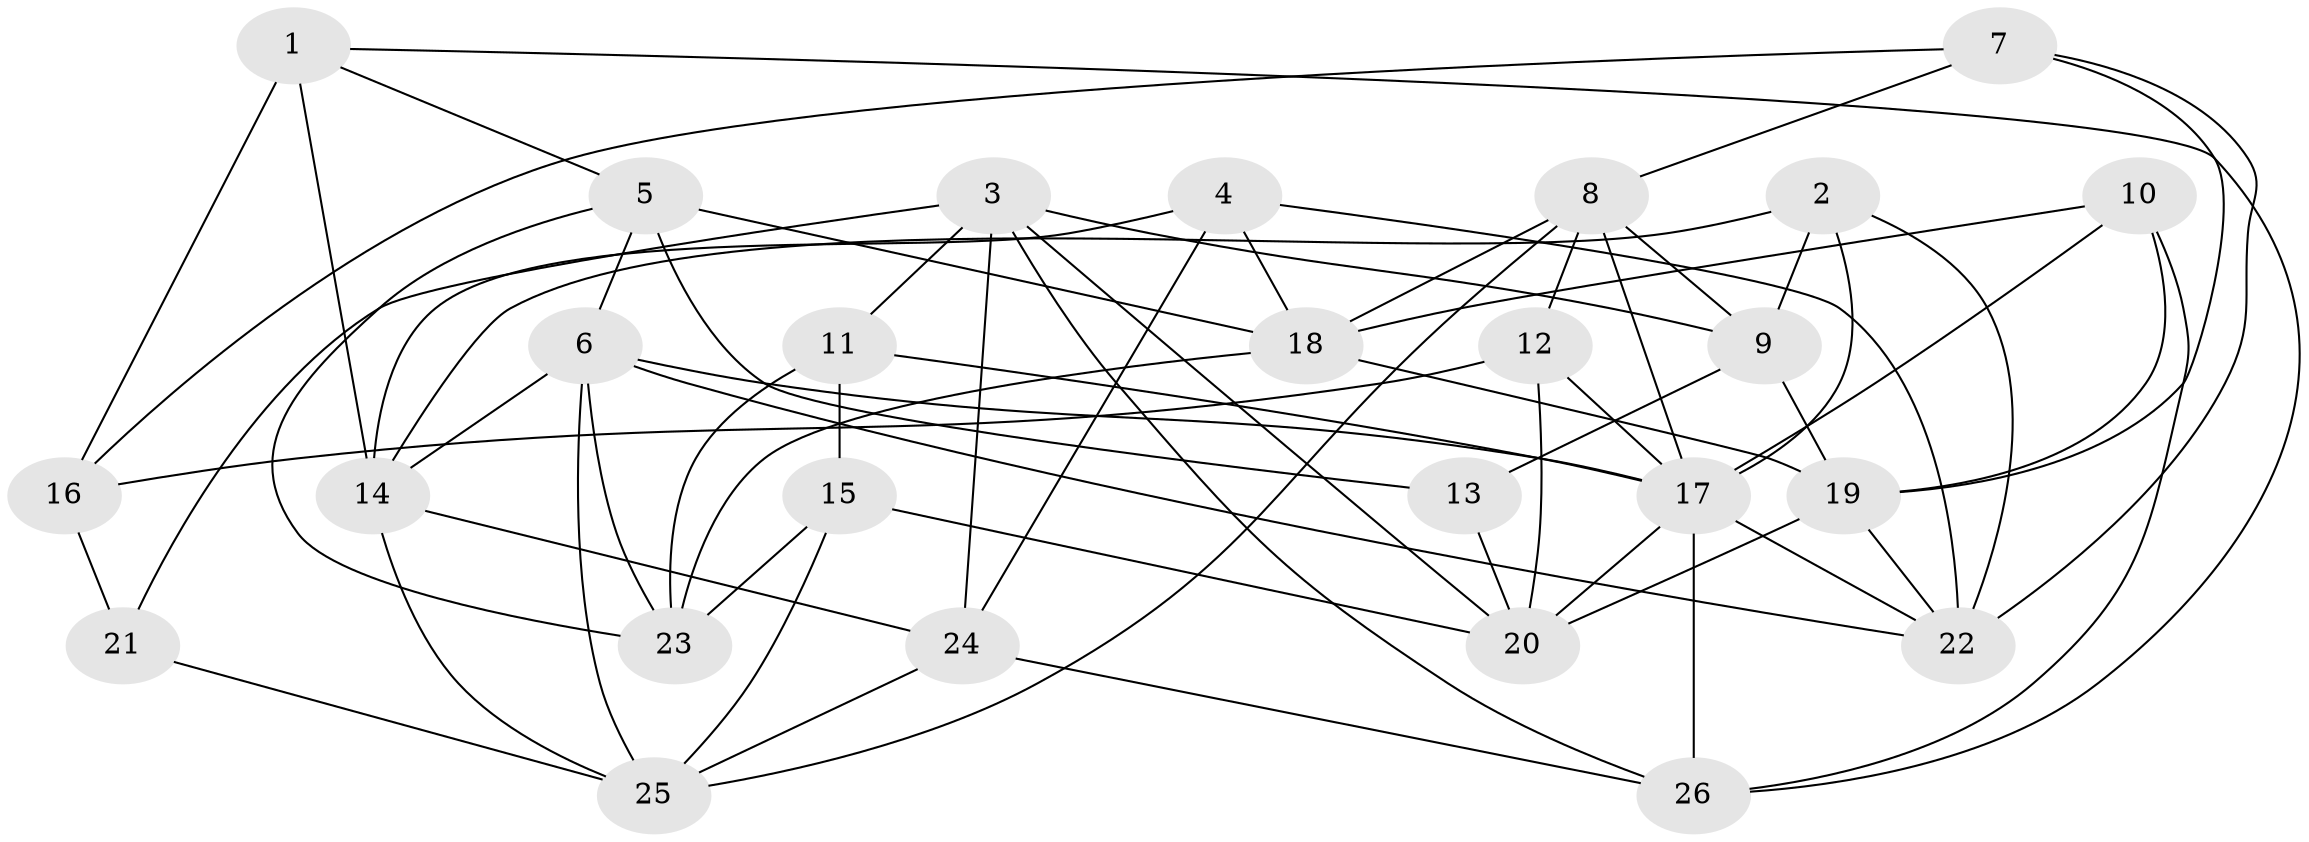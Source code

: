 // original degree distribution, {4: 1.0}
// Generated by graph-tools (version 1.1) at 2025/38/03/04/25 23:38:13]
// undirected, 26 vertices, 65 edges
graph export_dot {
  node [color=gray90,style=filled];
  1;
  2;
  3;
  4;
  5;
  6;
  7;
  8;
  9;
  10;
  11;
  12;
  13;
  14;
  15;
  16;
  17;
  18;
  19;
  20;
  21;
  22;
  23;
  24;
  25;
  26;
  1 -- 5 [weight=1.0];
  1 -- 14 [weight=1.0];
  1 -- 16 [weight=1.0];
  1 -- 26 [weight=1.0];
  2 -- 9 [weight=1.0];
  2 -- 14 [weight=1.0];
  2 -- 17 [weight=1.0];
  2 -- 22 [weight=1.0];
  3 -- 9 [weight=2.0];
  3 -- 11 [weight=2.0];
  3 -- 20 [weight=1.0];
  3 -- 21 [weight=1.0];
  3 -- 24 [weight=1.0];
  3 -- 26 [weight=1.0];
  4 -- 14 [weight=1.0];
  4 -- 18 [weight=1.0];
  4 -- 22 [weight=2.0];
  4 -- 24 [weight=2.0];
  5 -- 6 [weight=1.0];
  5 -- 13 [weight=2.0];
  5 -- 18 [weight=1.0];
  5 -- 23 [weight=1.0];
  6 -- 14 [weight=1.0];
  6 -- 17 [weight=1.0];
  6 -- 22 [weight=1.0];
  6 -- 23 [weight=1.0];
  6 -- 25 [weight=1.0];
  7 -- 8 [weight=1.0];
  7 -- 16 [weight=2.0];
  7 -- 19 [weight=1.0];
  7 -- 22 [weight=2.0];
  8 -- 9 [weight=1.0];
  8 -- 12 [weight=1.0];
  8 -- 17 [weight=1.0];
  8 -- 18 [weight=1.0];
  8 -- 25 [weight=1.0];
  9 -- 13 [weight=1.0];
  9 -- 19 [weight=1.0];
  10 -- 17 [weight=1.0];
  10 -- 18 [weight=1.0];
  10 -- 19 [weight=1.0];
  10 -- 26 [weight=1.0];
  11 -- 15 [weight=2.0];
  11 -- 17 [weight=1.0];
  11 -- 23 [weight=1.0];
  12 -- 16 [weight=1.0];
  12 -- 17 [weight=1.0];
  12 -- 20 [weight=1.0];
  13 -- 20 [weight=1.0];
  14 -- 24 [weight=1.0];
  14 -- 25 [weight=1.0];
  15 -- 20 [weight=1.0];
  15 -- 23 [weight=2.0];
  15 -- 25 [weight=1.0];
  16 -- 21 [weight=2.0];
  17 -- 20 [weight=1.0];
  17 -- 22 [weight=1.0];
  17 -- 26 [weight=2.0];
  18 -- 19 [weight=1.0];
  18 -- 23 [weight=1.0];
  19 -- 20 [weight=1.0];
  19 -- 22 [weight=1.0];
  21 -- 25 [weight=1.0];
  24 -- 25 [weight=1.0];
  24 -- 26 [weight=1.0];
}
